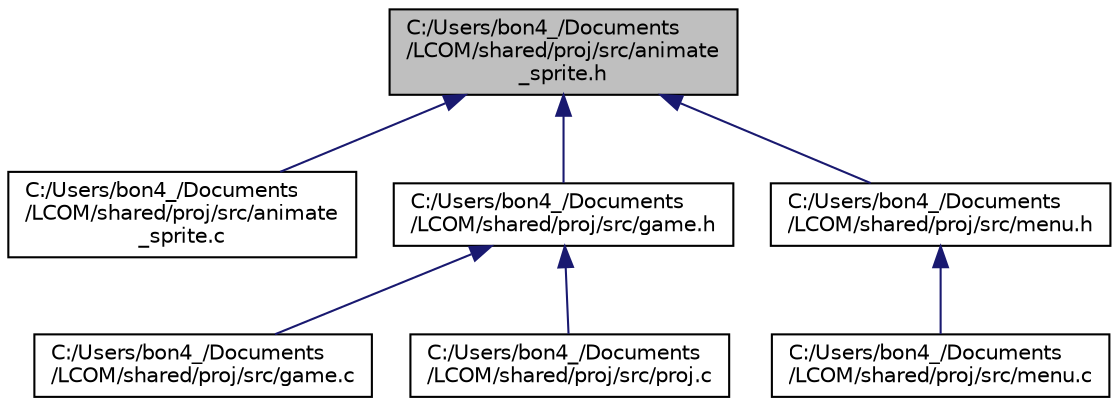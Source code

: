 digraph "C:/Users/bon4_/Documents/LCOM/shared/proj/src/animate_sprite.h"
{
 // LATEX_PDF_SIZE
  edge [fontname="Helvetica",fontsize="10",labelfontname="Helvetica",labelfontsize="10"];
  node [fontname="Helvetica",fontsize="10",shape=record];
  Node1 [label="C:/Users/bon4_/Documents\l/LCOM/shared/proj/src/animate\l_sprite.h",height=0.2,width=0.4,color="black", fillcolor="grey75", style="filled", fontcolor="black",tooltip=" "];
  Node1 -> Node2 [dir="back",color="midnightblue",fontsize="10",style="solid",fontname="Helvetica"];
  Node2 [label="C:/Users/bon4_/Documents\l/LCOM/shared/proj/src/animate\l_sprite.c",height=0.2,width=0.4,color="black", fillcolor="white", style="filled",URL="$animate__sprite_8c.html",tooltip=" "];
  Node1 -> Node3 [dir="back",color="midnightblue",fontsize="10",style="solid",fontname="Helvetica"];
  Node3 [label="C:/Users/bon4_/Documents\l/LCOM/shared/proj/src/game.h",height=0.2,width=0.4,color="black", fillcolor="white", style="filled",URL="$game_8h.html",tooltip=" "];
  Node3 -> Node4 [dir="back",color="midnightblue",fontsize="10",style="solid",fontname="Helvetica"];
  Node4 [label="C:/Users/bon4_/Documents\l/LCOM/shared/proj/src/game.c",height=0.2,width=0.4,color="black", fillcolor="white", style="filled",URL="$game_8c.html",tooltip=" "];
  Node3 -> Node5 [dir="back",color="midnightblue",fontsize="10",style="solid",fontname="Helvetica"];
  Node5 [label="C:/Users/bon4_/Documents\l/LCOM/shared/proj/src/proj.c",height=0.2,width=0.4,color="black", fillcolor="white", style="filled",URL="$proj_8c.html",tooltip=" "];
  Node1 -> Node6 [dir="back",color="midnightblue",fontsize="10",style="solid",fontname="Helvetica"];
  Node6 [label="C:/Users/bon4_/Documents\l/LCOM/shared/proj/src/menu.h",height=0.2,width=0.4,color="black", fillcolor="white", style="filled",URL="$menu_8h.html",tooltip=" "];
  Node6 -> Node7 [dir="back",color="midnightblue",fontsize="10",style="solid",fontname="Helvetica"];
  Node7 [label="C:/Users/bon4_/Documents\l/LCOM/shared/proj/src/menu.c",height=0.2,width=0.4,color="black", fillcolor="white", style="filled",URL="$menu_8c.html",tooltip=" "];
}
